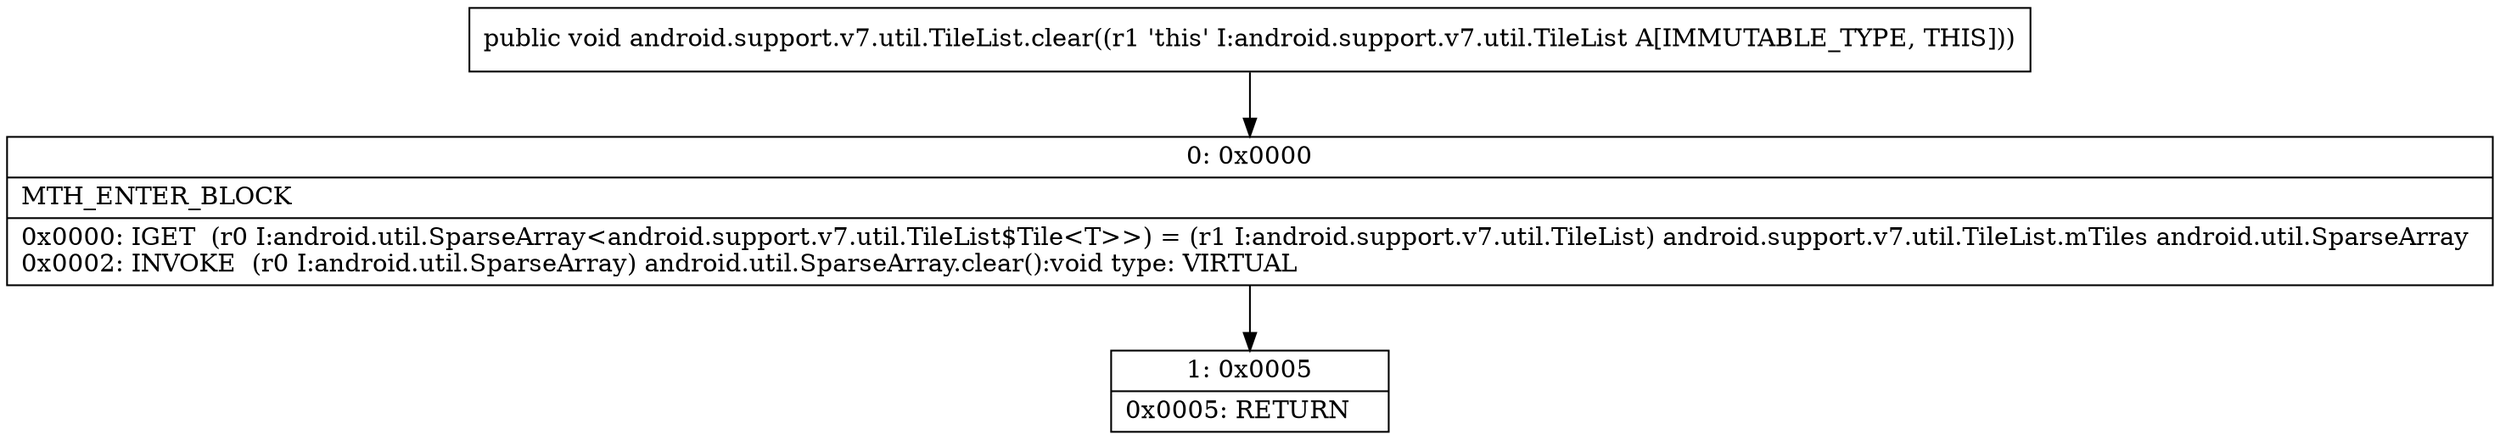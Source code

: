 digraph "CFG forandroid.support.v7.util.TileList.clear()V" {
Node_0 [shape=record,label="{0\:\ 0x0000|MTH_ENTER_BLOCK\l|0x0000: IGET  (r0 I:android.util.SparseArray\<android.support.v7.util.TileList$Tile\<T\>\>) = (r1 I:android.support.v7.util.TileList) android.support.v7.util.TileList.mTiles android.util.SparseArray \l0x0002: INVOKE  (r0 I:android.util.SparseArray) android.util.SparseArray.clear():void type: VIRTUAL \l}"];
Node_1 [shape=record,label="{1\:\ 0x0005|0x0005: RETURN   \l}"];
MethodNode[shape=record,label="{public void android.support.v7.util.TileList.clear((r1 'this' I:android.support.v7.util.TileList A[IMMUTABLE_TYPE, THIS])) }"];
MethodNode -> Node_0;
Node_0 -> Node_1;
}

